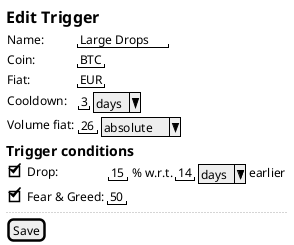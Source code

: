 @startsalt
{
    = Edit Trigger
    {
        Name: | "Large Drops"
        Coin: | "BTC"
        Fiat: | "EUR"
        Cooldown: | {"3" | ^days^}
        Volume fiat: | {"26" | ^absolute^}
    }
    == Trigger conditions
    {
        [X] Drop: | {"15" | % w.r.t. | "14" | ^days^ | earlier}
        [X] Fear & Greed: | "50"
    }
    ..
    [Save]
}
@endsalt